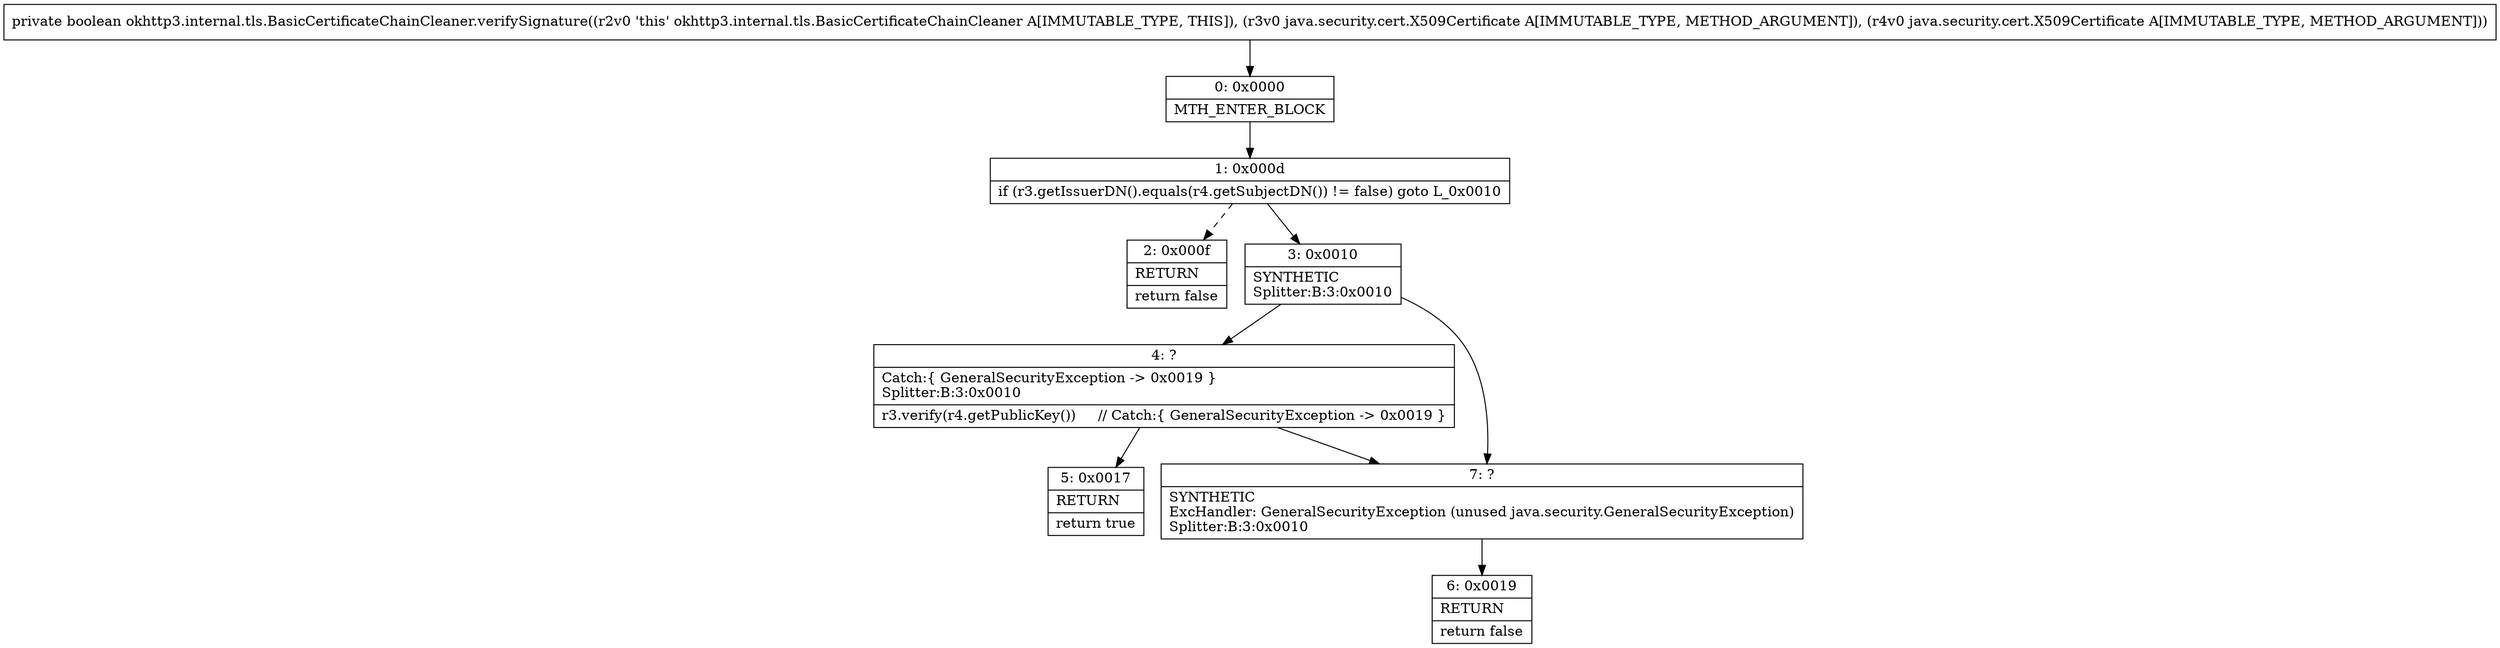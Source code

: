 digraph "CFG forokhttp3.internal.tls.BasicCertificateChainCleaner.verifySignature(Ljava\/security\/cert\/X509Certificate;Ljava\/security\/cert\/X509Certificate;)Z" {
Node_0 [shape=record,label="{0\:\ 0x0000|MTH_ENTER_BLOCK\l}"];
Node_1 [shape=record,label="{1\:\ 0x000d|if (r3.getIssuerDN().equals(r4.getSubjectDN()) != false) goto L_0x0010\l}"];
Node_2 [shape=record,label="{2\:\ 0x000f|RETURN\l|return false\l}"];
Node_3 [shape=record,label="{3\:\ 0x0010|SYNTHETIC\lSplitter:B:3:0x0010\l}"];
Node_4 [shape=record,label="{4\:\ ?|Catch:\{ GeneralSecurityException \-\> 0x0019 \}\lSplitter:B:3:0x0010\l|r3.verify(r4.getPublicKey())     \/\/ Catch:\{ GeneralSecurityException \-\> 0x0019 \}\l}"];
Node_5 [shape=record,label="{5\:\ 0x0017|RETURN\l|return true\l}"];
Node_6 [shape=record,label="{6\:\ 0x0019|RETURN\l|return false\l}"];
Node_7 [shape=record,label="{7\:\ ?|SYNTHETIC\lExcHandler: GeneralSecurityException (unused java.security.GeneralSecurityException)\lSplitter:B:3:0x0010\l}"];
MethodNode[shape=record,label="{private boolean okhttp3.internal.tls.BasicCertificateChainCleaner.verifySignature((r2v0 'this' okhttp3.internal.tls.BasicCertificateChainCleaner A[IMMUTABLE_TYPE, THIS]), (r3v0 java.security.cert.X509Certificate A[IMMUTABLE_TYPE, METHOD_ARGUMENT]), (r4v0 java.security.cert.X509Certificate A[IMMUTABLE_TYPE, METHOD_ARGUMENT])) }"];
MethodNode -> Node_0;
Node_0 -> Node_1;
Node_1 -> Node_2[style=dashed];
Node_1 -> Node_3;
Node_3 -> Node_4;
Node_3 -> Node_7;
Node_4 -> Node_5;
Node_4 -> Node_7;
Node_7 -> Node_6;
}

